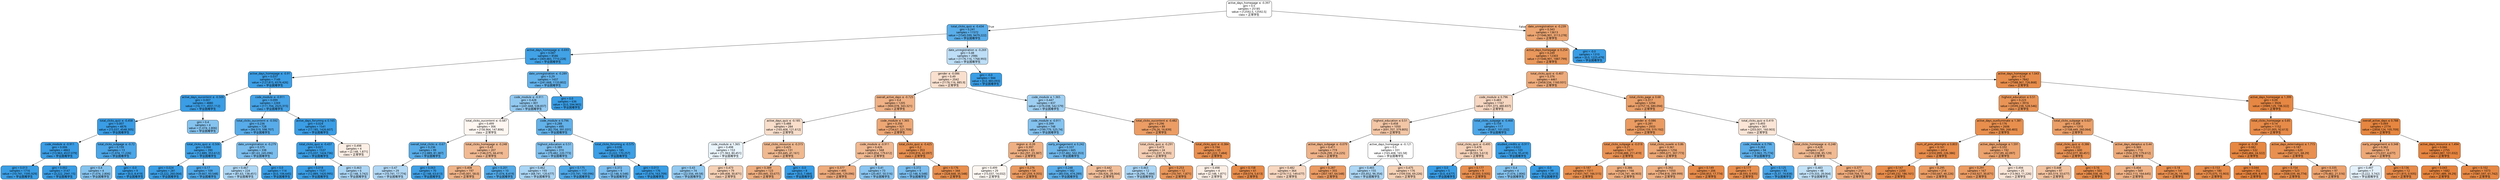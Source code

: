digraph Tree {
node [shape=box, style="filled, rounded", color="black", fontname="Microsoft YaHei"] ;
edge [fontname="Microsoft YaHei"] ;
0 [label=<active_days_homepage &le; -0.397<br/>gini = 0.5<br/>samples = 25185<br/>value = [12592.5, 12592.5]<br/>class = 正常学生>, fillcolor="#ffffff"] ;
1 [label=<total_clicks_quiz &le; -0.434<br/>gini = 0.241<br/>samples = 11572<br/>value = [1545.599, 9479.222]<br/>class = 学业困难学生>, fillcolor="#59ade9"] ;
0 -> 1 [labeldistance=2.5, labelangle=45, headlabel="True"] ;
2 [label=<active_days_homepage &le; -0.693<br/>gini = 0.087<br/>samples = 8586<br/>value = [369.483, 7710.228]<br/>class = 学业困难学生>, fillcolor="#42a2e6"] ;
1 -> 2 ;
3 [label=<active_days_homepage &le; -0.91<br/>gini = 0.037<br/>samples = 7149<br/>value = [127.815, 6576.426]<br/>class = 学业困难学生>, fillcolor="#3d9fe6"] ;
2 -> 3 ;
4 [label=<active_days_oucontent &le; -0.509<br/>gini = 0.007<br/>samples = 4880<br/>value = [16.111, 4551.112]<br/>class = 学业困难学生>, fillcolor="#3a9de5"] ;
3 -> 4 ;
5 [label=<total_clicks_quiz &le; -0.458<br/>gini = 0.007<br/>samples = 4876<br/>value = [15.037, 4548.305]<br/>class = 学业困难学生>, fillcolor="#3a9de5"] ;
4 -> 5 ;
6 [label=<code_module &le; -0.911<br/>gini = 0.006<br/>samples = 4863<br/>value = [13.963, 4537.079]<br/>class = 学业困难学生>, fillcolor="#3a9de5"] ;
5 -> 6 ;
7 [label=<gini = 0.013<br/>samples = 1716<br/>value = [10.741, 1595.929]<br/>class = 学业困难学生>, fillcolor="#3a9ee5"] ;
6 -> 7 ;
8 [label=<gini = 0.002<br/>samples = 3147<br/>value = [3.222, 2941.15]<br/>class = 学业困难学生>, fillcolor="#399de5"] ;
6 -> 8 ;
9 [label=<total_clicks_subpage &le; -0.72<br/>gini = 0.159<br/>samples = 13<br/>value = [1.074, 11.226]<br/>class = 学业困难学生>, fillcolor="#4ca6e7"] ;
5 -> 9 ;
10 [label=<gini = 0.4<br/>samples = 4<br/>value = [1.074, 2.806]<br/>class = 学业困难学生>, fillcolor="#85c3ef"] ;
9 -> 10 ;
11 [label=<gini = -0.0<br/>samples = 9<br/>value = [0.0, 8.419]<br/>class = 学业困难学生>, fillcolor="#399de5"] ;
9 -> 11 ;
12 [label=<gini = 0.4<br/>samples = 4<br/>value = [1.074, 2.806]<br/>class = 学业困难学生>, fillcolor="#85c3ef"] ;
4 -> 12 ;
13 [label=<code_module &le; -0.911<br/>gini = 0.099<br/>samples = 2269<br/>value = [111.704, 2025.315]<br/>class = 学业困难学生>, fillcolor="#44a2e6"] ;
3 -> 13 ;
14 [label=<total_clicks_oucontent &le; -0.592<br/>gini = 0.236<br/>samples = 728<br/>value = [94.519, 598.707]<br/>class = 学业困难学生>, fillcolor="#58ace9"] ;
13 -> 14 ;
15 [label=<total_clicks_quiz &le; -0.506<br/>gini = 0.068<br/>samples = 390<br/>value = [12.889, 353.612]<br/>class = 学业困难学生>, fillcolor="#40a1e6"] ;
14 -> 15 ;
16 [label=<gini = 0.024<br/>samples = 281<br/>value = [3.222, 260.064]<br/>class = 学业困难学生>, fillcolor="#3b9ee5"] ;
15 -> 16 ;
17 [label=<gini = 0.17<br/>samples = 109<br/>value = [9.667, 93.548]<br/>class = 学业困难学生>, fillcolor="#4da7e8"] ;
15 -> 17 ;
18 [label=<date_unregistration &le; -0.279<br/>gini = 0.375<br/>samples = 338<br/>value = [81.63, 245.096]<br/>class = 学业困难学生>, fillcolor="#7bbeee"] ;
14 -> 18 ;
19 [label=<gini = 0.467<br/>samples = 224<br/>value = [81.63, 138.451]<br/>class = 学业困难学生>, fillcolor="#aed7f4"] ;
18 -> 19 ;
20 [label=<gini = 0.0<br/>samples = 114<br/>value = [0.0, 106.645]<br/>class = 学业困难学生>, fillcolor="#399de5"] ;
18 -> 20 ;
21 [label=<active_days_forumng &le; 0.165<br/>gini = 0.024<br/>samples = 1541<br/>value = [17.185, 1426.607]<br/>class = 学业困难学生>, fillcolor="#3b9ee5"] ;
13 -> 21 ;
22 [label=<total_clicks_quiz &le; -0.437<br/>gini = 0.021<br/>samples = 1537<br/>value = [15.037, 1424.736]<br/>class = 学业困难学生>, fillcolor="#3b9ee5"] ;
21 -> 22 ;
23 [label=<gini = 0.018<br/>samples = 1531<br/>value = [12.889, 1420.995]<br/>class = 学业困难学生>, fillcolor="#3b9ee5"] ;
22 -> 23 ;
24 [label=<gini = 0.463<br/>samples = 6<br/>value = [2.148, 3.742]<br/>class = 学业困难学生>, fillcolor="#abd5f4"] ;
22 -> 24 ;
25 [label=<gini = 0.498<br/>samples = 4<br/>value = [2.148, 1.871]<br/>class = 正常学生>, fillcolor="#fcefe5"] ;
21 -> 25 ;
26 [label=<date_unregistration &le; -0.289<br/>gini = 0.29<br/>samples = 1437<br/>value = [241.668, 1133.802]<br/>class = 学业困难学生>, fillcolor="#63b2eb"] ;
2 -> 26 ;
27 [label=<code_module &le; -0.911<br/>gini = 0.428<br/>samples = 801<br/>value = [241.668, 538.837]<br/>class = 学业困难学生>, fillcolor="#92c9f1"] ;
26 -> 27 ;
28 [label=<total_clicks_oucontent &le; -0.587<br/>gini = 0.499<br/>samples = 306<br/>value = [158.964, 147.806]<br/>class = 正常学生>, fillcolor="#fdf6f1"] ;
27 -> 28 ;
29 [label=<overall_total_clicks &le; -0.67<br/>gini = 0.236<br/>samples = 99<br/>value = [12.889, 81.387]<br/>class = 学业困难学生>, fillcolor="#58ade9"] ;
28 -> 29 ;
30 [label=<gini = 0.47<br/>samples = 29<br/>value = [10.741, 17.774]<br/>class = 学业困难学生>, fillcolor="#b1d8f5"] ;
29 -> 30 ;
31 [label=<gini = 0.063<br/>samples = 70<br/>value = [2.148, 63.613]<br/>class = 学业困难学生>, fillcolor="#40a0e6"] ;
29 -> 31 ;
32 [label=<total_clicks_homepage &le; -0.248<br/>gini = 0.43<br/>samples = 207<br/>value = [146.075, 66.419]<br/>class = 正常学生>, fillcolor="#f1ba93"] ;
28 -> 32 ;
33 [label=<gini = 0.408<br/>samples = 197<br/>value = [145.001, 58.0]<br/>class = 正常学生>, fillcolor="#efb388"] ;
32 -> 33 ;
34 [label=<gini = 0.201<br/>samples = 10<br/>value = [1.074, 8.419]<br/>class = 学业困难学生>, fillcolor="#52aae8"] ;
32 -> 34 ;
35 [label=<code_module &le; 0.796<br/>gini = 0.288<br/>samples = 495<br/>value = [82.704, 391.031]<br/>class = 学业困难学生>, fillcolor="#63b2ea"] ;
27 -> 35 ;
36 [label=<highest_education &le; 0.51<br/>gini = 0.389<br/>samples = 310<br/>value = [79.482, 220.773]<br/>class = 学业困难学生>, fillcolor="#80c0ee"] ;
35 -> 36 ;
37 [label=<gini = 0.462<br/>samples = 193<br/>value = [68.741, 120.677]<br/>class = 学业困难学生>, fillcolor="#aad5f4"] ;
36 -> 37 ;
38 [label=<gini = 0.175<br/>samples = 117<br/>value = [10.741, 100.096]<br/>class = 学业困难学生>, fillcolor="#4ea8e8"] ;
36 -> 38 ;
39 [label=<total_clicks_forumng &le; -0.575<br/>gini = 0.036<br/>samples = 185<br/>value = [3.222, 170.257]<br/>class = 学业困难学生>, fillcolor="#3d9fe5"] ;
35 -> 39 ;
40 [label=<gini = 0.372<br/>samples = 9<br/>value = [2.148, 6.548]<br/>class = 学业困难学生>, fillcolor="#7abdee"] ;
39 -> 40 ;
41 [label=<gini = 0.013<br/>samples = 176<br/>value = [1.074, 163.709]<br/>class = 学业困难学生>, fillcolor="#3a9ee5"] ;
39 -> 41 ;
42 [label=<gini = 0.0<br/>samples = 636<br/>value = [0.0, 594.965]<br/>class = 学业困难学生>, fillcolor="#399de5"] ;
26 -> 42 ;
43 [label=<date_unregistration &le; -0.269<br/>gini = 0.48<br/>samples = 2986<br/>value = [1176.116, 1768.993]<br/>class = 学业困难学生>, fillcolor="#bddef6"] ;
1 -> 43 ;
44 [label=<gender &le; -0.086<br/>gini = 0.49<br/>samples = 2042<br/>value = [1176.116, 885.9]<br/>class = 正常学生>, fillcolor="#f9e0ce"] ;
43 -> 44 ;
45 [label=<overall_active_days &le; -0.725<br/>gini = 0.4<br/>samples = 1205<br/>value = [900.078, 343.321]<br/>class = 正常学生>, fillcolor="#efb185"] ;
44 -> 45 ;
46 [label=<active_days_quiz &le; -0.185<br/>gini = 0.488<br/>samples = 284<br/>value = [165.408, 121.612]<br/>class = 正常学生>, fillcolor="#f8decb"] ;
45 -> 46 ;
47 [label=<code_module &le; 1.365<br/>gini = 0.498<br/>samples = 153<br/>value = [71.963, 80.451]<br/>class = 学业困难学生>, fillcolor="#eaf5fc"] ;
46 -> 47 ;
48 [label=<gini = 0.43<br/>samples = 74<br/>value = [22.556, 49.58]<br/>class = 学业困难学生>, fillcolor="#93caf1"] ;
47 -> 48 ;
49 [label=<gini = 0.473<br/>samples = 79<br/>value = [49.408, 30.871]<br/>class = 正常学生>, fillcolor="#f5d0b5"] ;
47 -> 49 ;
50 [label=<total_clicks_resource &le; -0.315<br/>gini = 0.425<br/>samples = 131<br/>value = [93.445, 41.161]<br/>class = 正常学生>, fillcolor="#f0b990"] ;
46 -> 50 ;
51 [label=<gini = 0.389<br/>samples = 123<br/>value = [93.445, 33.677]<br/>class = 正常学生>, fillcolor="#eeae80"] ;
50 -> 51 ;
52 [label=<gini = -0.0<br/>samples = 8<br/>value = [0.0, 7.484]<br/>class = 学业困难学生>, fillcolor="#399de5"] ;
50 -> 52 ;
53 [label=<code_module &le; 1.365<br/>gini = 0.356<br/>samples = 921<br/>value = [734.67, 221.709]<br/>class = 正常学生>, fillcolor="#eda775"] ;
45 -> 53 ;
54 [label=<code_module &le; -0.911<br/>gini = 0.426<br/>samples = 568<br/>value = [403.854, 179.612]<br/>class = 正常学生>, fillcolor="#f1b991"] ;
53 -> 54 ;
55 [label=<gini = 0.377<br/>samples = 495<br/>value = [383.446, 129.096]<br/>class = 正常学生>, fillcolor="#eeab7c"] ;
54 -> 55 ;
56 [label=<gini = 0.41<br/>samples = 73<br/>value = [20.407, 50.516]<br/>class = 学业困难学生>, fillcolor="#89c5f0"] ;
54 -> 56 ;
57 [label=<total_clicks_quiz &le; -0.425<br/>gini = 0.2<br/>samples = 353<br/>value = [330.816, 42.097]<br/>class = 正常学生>, fillcolor="#e89152"] ;
53 -> 57 ;
58 [label=<gini = 0.372<br/>samples = 9<br/>value = [2.148, 6.548]<br/>class = 学业困难学生>, fillcolor="#7abdee"] ;
57 -> 58 ;
59 [label=<gini = 0.176<br/>samples = 344<br/>value = [328.668, 35.548]<br/>class = 正常学生>, fillcolor="#e88f4e"] ;
57 -> 59 ;
60 [label=<code_module &le; 1.365<br/>gini = 0.447<br/>samples = 837<br/>value = [276.038, 542.579]<br/>class = 学业困难学生>, fillcolor="#9ecff2"] ;
44 -> 60 ;
61 [label=<code_module &le; -0.911<br/>gini = 0.399<br/>samples = 748<br/>value = [199.779, 525.74]<br/>class = 学业困难学生>, fillcolor="#84c2ef"] ;
60 -> 61 ;
62 [label=<region &le; -0.39<br/>gini = 0.397<br/>samples = 83<br/>value = [62.297, 23.387]<br/>class = 正常学生>, fillcolor="#efb083"] ;
61 -> 62 ;
63 [label=<gini = 0.499<br/>samples = 29<br/>value = [15.037, 14.032]<br/>class = 正常学生>, fillcolor="#fdf7f2"] ;
62 -> 63 ;
64 [label=<gini = 0.276<br/>samples = 54<br/>value = [47.259, 9.355]<br/>class = 正常学生>, fillcolor="#ea9a60"] ;
62 -> 64 ;
65 [label=<early_engagement &le; 0.242<br/>gini = 0.337<br/>samples = 665<br/>value = [137.482, 502.353]<br/>class = 学业困难学生>, fillcolor="#6fb8ec"] ;
61 -> 65 ;
66 [label=<gini = 0.248<br/>samples = 582<br/>value = [80.556, 474.289]<br/>class = 学业困难学生>, fillcolor="#5baee9"] ;
65 -> 66 ;
67 [label=<gini = 0.442<br/>samples = 83<br/>value = [56.926, 28.064]<br/>class = 正常学生>, fillcolor="#f2bf9b"] ;
65 -> 67 ;
68 [label=<total_clicks_oucontent &le; -0.482<br/>gini = 0.296<br/>samples = 89<br/>value = [76.26, 16.839]<br/>class = 正常学生>, fillcolor="#eb9d65"] ;
60 -> 68 ;
69 [label=<total_clicks_quiz &le; -0.291<br/>gini = 0.473<br/>samples = 24<br/>value = [15.037, 9.355]<br/>class = 正常学生>, fillcolor="#f5cfb4"] ;
68 -> 69 ;
70 [label=<gini = 0.463<br/>samples = 12<br/>value = [4.296, 7.484]<br/>class = 学业困难学生>, fillcolor="#abd5f4"] ;
69 -> 70 ;
71 [label=<gini = 0.253<br/>samples = 12<br/>value = [10.741, 1.871]<br/>class = 正常学生>, fillcolor="#ea975b"] ;
69 -> 71 ;
72 [label=<total_clicks_quiz &le; -0.384<br/>gini = 0.194<br/>samples = 65<br/>value = [61.222, 7.484]<br/>class = 正常学生>, fillcolor="#e89051"] ;
68 -> 72 ;
73 [label=<gini = 0.498<br/>samples = 4<br/>value = [2.148, 1.871]<br/>class = 正常学生>, fillcolor="#fcefe5"] ;
72 -> 73 ;
74 [label=<gini = 0.158<br/>samples = 61<br/>value = [59.074, 5.613]<br/>class = 正常学生>, fillcolor="#e78d4c"] ;
72 -> 74 ;
75 [label=<gini = -0.0<br/>samples = 944<br/>value = [0.0, 883.093]<br/>class = 学业困难学生>, fillcolor="#399de5"] ;
43 -> 75 ;
76 [label=<date_unregistration &le; -0.239<br/>gini = 0.343<br/>samples = 13613<br/>value = [11046.901, 3113.278]<br/>class = 正常学生>, fillcolor="#eca571"] ;
0 -> 76 [labeldistance=2.5, labelangle=-45, headlabel="False"] ;
77 [label=<active_days_homepage &le; 0.254<br/>gini = 0.249<br/>samples = 12303<br/>value = [11046.901, 1887.799]<br/>class = 正常学生>, fillcolor="#e9975b"] ;
76 -> 77 ;
78 [label=<total_clicks_quiz &le; -0.407<br/>gini = 0.376<br/>samples = 4461<br/>value = [3458.534, 1160.931]<br/>class = 正常学生>, fillcolor="#eeab7b"] ;
77 -> 78 ;
79 [label=<code_module &le; 0.796<br/>gini = 0.483<br/>samples = 1167<br/>value = [701.373, 480.837]<br/>class = 正常学生>, fillcolor="#f7d7c1"] ;
78 -> 79 ;
80 [label=<highest_education &le; 0.51<br/>gini = 0.458<br/>samples = 1050<br/>value = [691.707, 379.805]<br/>class = 正常学生>, fillcolor="#f3c6a6"] ;
79 -> 80 ;
81 [label=<active_days_subpage &le; -0.079<br/>gini = 0.411<br/>samples = 719<br/>value = [526.299, 214.225]<br/>class = 正常学生>, fillcolor="#f0b48a"] ;
80 -> 81 ;
82 [label=<gini = 0.482<br/>samples = 364<br/>value = [219.112, 149.677]<br/>class = 正常学生>, fillcolor="#f7d7c0"] ;
81 -> 82 ;
83 [label=<gini = 0.287<br/>samples = 355<br/>value = [307.187, 64.548]<br/>class = 正常学生>, fillcolor="#ea9b63"] ;
81 -> 83 ;
84 [label=<active_days_homepage &le; -0.121<br/>gini = 0.5<br/>samples = 331<br/>value = [165.408, 165.58]<br/>class = 学业困难学生>, fillcolor="#ffffff"] ;
80 -> 84 ;
85 [label=<gini = 0.465<br/>samples = 155<br/>value = [55.852, 96.354]<br/>class = 学业困难学生>, fillcolor="#acd6f4"] ;
84 -> 85 ;
86 [label=<gini = 0.475<br/>samples = 176<br/>value = [109.556, 69.226]<br/>class = 正常学生>, fillcolor="#f5d1b6"] ;
84 -> 86 ;
87 [label=<total_clicks_subpage &le; -0.468<br/>gini = 0.159<br/>samples = 117<br/>value = [9.667, 101.032]<br/>class = 学业困难学生>, fillcolor="#4ca6e7"] ;
79 -> 87 ;
88 [label=<total_clicks_quiz &le; -0.495<br/>gini = 0.478<br/>samples = 14<br/>value = [8.593, 5.613]<br/>class = 正常学生>, fillcolor="#f6d3ba"] ;
87 -> 88 ;
89 [label=<gini = 0.0<br/>samples = 5<br/>value = [0.0, 4.677]<br/>class = 学业困难学生>, fillcolor="#399de5"] ;
88 -> 89 ;
90 [label=<gini = 0.177<br/>samples = 9<br/>value = [8.593, 0.935]<br/>class = 正常学生>, fillcolor="#e88f4f"] ;
88 -> 90 ;
91 [label=<studied_credits &le; -0.911<br/>gini = 0.022<br/>samples = 103<br/>value = [1.074, 95.419]<br/>class = 学业困难学生>, fillcolor="#3b9ee5"] ;
87 -> 91 ;
92 [label=<gini = 0.4<br/>samples = 4<br/>value = [1.074, 2.806]<br/>class = 学业困难学生>, fillcolor="#85c3ef"] ;
91 -> 92 ;
93 [label=<gini = -0.0<br/>samples = 99<br/>value = [0.0, 92.613]<br/>class = 学业困难学生>, fillcolor="#399de5"] ;
91 -> 93 ;
94 [label=<total_clicks_page &le; 0.68<br/>gini = 0.317<br/>samples = 3294<br/>value = [2757.16, 680.094]<br/>class = 正常学生>, fillcolor="#eba06a"] ;
78 -> 94 ;
95 [label=<gender &le; -0.086<br/>gini = 0.281<br/>samples = 2933<br/>value = [2554.159, 519.192]<br/>class = 正常学生>, fillcolor="#ea9b61"] ;
94 -> 95 ;
96 [label=<total_clicks_subpage &le; -0.018<br/>gini = 0.21<br/>samples = 1677<br/>value = [1558.488, 211.419]<br/>class = 正常学生>, fillcolor="#e99254"] ;
95 -> 96 ;
97 [label=<gini = 0.187<br/>samples = 1511<br/>value = [1431.747, 166.515]<br/>class = 正常学生>, fillcolor="#e89050"] ;
96 -> 97 ;
98 [label=<gini = 0.386<br/>samples = 166<br/>value = [126.741, 44.903]<br/>class = 正常学生>, fillcolor="#eeae7f"] ;
96 -> 98 ;
99 [label=<total_clicks_ouwiki &le; 0.86<br/>gini = 0.361<br/>samples = 1256<br/>value = [995.671, 307.773]<br/>class = 正常学生>, fillcolor="#eda876"] ;
95 -> 99 ;
100 [label=<gini = 0.392<br/>samples = 1050<br/>value = [794.818, 289.999]<br/>class = 正常学生>, fillcolor="#eeaf81"] ;
99 -> 100 ;
101 [label=<gini = 0.149<br/>samples = 206<br/>value = [200.853, 17.774]<br/>class = 正常学生>, fillcolor="#e78c4b"] ;
99 -> 101 ;
102 [label=<total_clicks_quiz &le; 0.419<br/>gini = 0.493<br/>samples = 361<br/>value = [203.001, 160.903]<br/>class = 正常学生>, fillcolor="#fae5d6"] ;
94 -> 102 ;
103 [label=<code_module &le; 0.796<br/>gini = 0.263<br/>samples = 94<br/>value = [13.963, 75.774]<br/>class = 学业困难学生>, fillcolor="#5dafea"] ;
102 -> 103 ;
104 [label=<gini = 0.177<br/>samples = 9<br/>value = [8.593, 0.935]<br/>class = 正常学生>, fillcolor="#e88f4f"] ;
103 -> 104 ;
105 [label=<gini = 0.125<br/>samples = 85<br/>value = [5.37, 74.838]<br/>class = 学业困难学生>, fillcolor="#47a4e7"] ;
103 -> 105 ;
106 [label=<total_clicks_homepage &le; -0.248<br/>gini = 0.428<br/>samples = 267<br/>value = [189.038, 85.129]<br/>class = 正常学生>, fillcolor="#f1ba92"] ;
102 -> 106 ;
107 [label=<gini = 0.483<br/>samples = 48<br/>value = [19.333, 28.064]<br/>class = 学业困难学生>, fillcolor="#c1e1f7"] ;
106 -> 107 ;
108 [label=<gini = 0.377<br/>samples = 219<br/>value = [169.704, 57.064]<br/>class = 正常学生>, fillcolor="#eeab7c"] ;
106 -> 108 ;
109 [label=<active_days_homepage &le; 1.043<br/>gini = 0.16<br/>samples = 7842<br/>value = [7588.367, 726.868]<br/>class = 正常学生>, fillcolor="#e78d4c"] ;
77 -> 109 ;
110 [label=<highest_education &le; 0.51<br/>gini = 0.223<br/>samples = 3916<br/>value = [3599.238, 528.546]<br/>class = 正常学生>, fillcolor="#e99456"] ;
109 -> 110 ;
111 [label=<active_days_ouelluminate &le; 1.381<br/>gini = 0.176<br/>samples = 2606<br/>value = [2490.789, 268.483]<br/>class = 正常学生>, fillcolor="#e88f4e"] ;
110 -> 111 ;
112 [label=<num_of_prev_attempts &le; 0.803<br/>gini = 0.161<br/>samples = 2414<br/>value = [2332.899, 226.386]<br/>class = 正常学生>, fillcolor="#e88d4c"] ;
111 -> 112 ;
113 [label=<gini = 0.147<br/>samples = 2200<br/>value = [2149.232, 186.161]<br/>class = 正常学生>, fillcolor="#e78c4a"] ;
112 -> 113 ;
114 [label=<gini = 0.295<br/>samples = 214<br/>value = [183.667, 40.226]<br/>class = 正常学生>, fillcolor="#eb9d64"] ;
112 -> 114 ;
115 [label=<active_days_subpage &le; 1.591<br/>gini = 0.332<br/>samples = 192<br/>value = [157.89, 42.097]<br/>class = 正常学生>, fillcolor="#eca36e"] ;
111 -> 115 ;
116 [label=<gini = 0.291<br/>samples = 167<br/>value = [143.927, 30.871]<br/>class = 正常学生>, fillcolor="#eb9c63"] ;
115 -> 116 ;
117 [label=<gini = 0.494<br/>samples = 25<br/>value = [13.963, 11.226]<br/>class = 正常学生>, fillcolor="#fae6d8"] ;
115 -> 117 ;
118 [label=<total_clicks_subpage &le; 0.027<br/>gini = 0.308<br/>samples = 1310<br/>value = [1108.449, 260.064]<br/>class = 正常学生>, fillcolor="#eb9f67"] ;
110 -> 118 ;
119 [label=<total_clicks_quiz &le; -0.386<br/>gini = 0.222<br/>samples = 600<br/>value = [552.077, 80.451]<br/>class = 正常学生>, fillcolor="#e99356"] ;
118 -> 119 ;
120 [label=<gini = 0.448<br/>samples = 97<br/>value = [65.519, 33.677]<br/>class = 正常学生>, fillcolor="#f2c29f"] ;
119 -> 120 ;
121 [label=<gini = 0.16<br/>samples = 503<br/>value = [486.558, 46.774]<br/>class = 正常学生>, fillcolor="#e78d4c"] ;
119 -> 121 ;
122 [label=<active_days_dataplus &le; 0.44<br/>gini = 0.369<br/>samples = 710<br/>value = [556.373, 179.612]<br/>class = 正常学生>, fillcolor="#edaa79"] ;
118 -> 122 ;
123 [label=<gini = 0.404<br/>samples = 569<br/>value = [422.113, 164.645]<br/>class = 正常学生>, fillcolor="#efb286"] ;
122 -> 123 ;
124 [label=<gini = 0.18<br/>samples = 141<br/>value = [134.26, 14.968]<br/>class = 正常学生>, fillcolor="#e88f4f"] ;
122 -> 124 ;
125 [label=<active_days_homepage &le; 1.399<br/>gini = 0.09<br/>samples = 3926<br/>value = [3989.129, 198.322]<br/>class = 正常学生>, fillcolor="#e68743"] ;
109 -> 125 ;
126 [label=<total_clicks_homepage &le; 0.85<br/>gini = 0.14<br/>samples = 1152<br/>value = [1131.005, 92.613]<br/>class = 正常学生>, fillcolor="#e78b49"] ;
125 -> 126 ;
127 [label=<region &le; -0.39<br/>gini = 0.082<br/>samples = 532<br/>value = [543.484, 24.322]<br/>class = 正常学生>, fillcolor="#e68742"] ;
126 -> 127 ;
128 [label=<gini = 0.153<br/>samples = 180<br/>value = [175.075, 15.903]<br/>class = 正常学生>, fillcolor="#e78c4b"] ;
127 -> 128 ;
129 [label=<gini = 0.044<br/>samples = 352<br/>value = [368.409, 8.419]<br/>class = 正常学生>, fillcolor="#e6843e"] ;
127 -> 129 ;
130 [label=<active_days_externalquiz &le; 1.715<br/>gini = 0.187<br/>samples = 620<br/>value = [587.521, 68.29]<br/>class = 正常学生>, fillcolor="#e89050"] ;
126 -> 130 ;
131 [label=<gini = 0.154<br/>samples = 523<br/>value = [508.039, 46.774]<br/>class = 正常学生>, fillcolor="#e78d4b"] ;
130 -> 131 ;
132 [label=<gini = 0.335<br/>samples = 97<br/>value = [79.482, 21.516]<br/>class = 正常学生>, fillcolor="#eca36f"] ;
130 -> 132 ;
133 [label=<overall_active_days &le; 0.788<br/>gini = 0.069<br/>samples = 2774<br/>value = [2858.124, 105.709]<br/>class = 正常学生>, fillcolor="#e68640"] ;
125 -> 133 ;
134 [label=<early_engagement &le; 0.348<br/>gini = 0.362<br/>samples = 19<br/>value = [15.037, 4.677]<br/>class = 正常学生>, fillcolor="#eda877"] ;
133 -> 134 ;
135 [label=<gini = 0.497<br/>samples = 7<br/>value = [3.222, 3.742]<br/>class = 学业困难学生>, fillcolor="#e4f1fb"] ;
134 -> 135 ;
136 [label=<gini = 0.136<br/>samples = 12<br/>value = [11.815, 0.935]<br/>class = 正常学生>, fillcolor="#e78b49"] ;
134 -> 136 ;
137 [label=<active_days_resource &le; 1.494<br/>gini = 0.066<br/>samples = 2755<br/>value = [2843.087, 101.032]<br/>class = 正常学生>, fillcolor="#e68540"] ;
133 -> 137 ;
138 [label=<gini = 0.043<br/>samples = 1682<br/>value = [1761.489, 39.29]<br/>class = 正常学生>, fillcolor="#e6843d"] ;
137 -> 138 ;
139 [label=<gini = 0.102<br/>samples = 1073<br/>value = [1081.597, 61.742]<br/>class = 正常学生>, fillcolor="#e68844"] ;
137 -> 139 ;
140 [label=<gini = -0.0<br/>samples = 1310<br/>value = [0.0, 1225.479]<br/>class = 学业困难学生>, fillcolor="#399de5"] ;
76 -> 140 ;
}